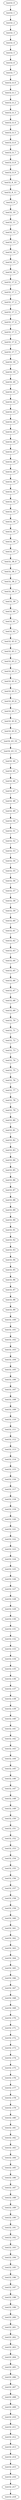 digraph G {
test32_0->test32_1;
test32_1->test32_2;
test32_2->test32_3;
test32_3->test32_4;
test32_4->test32_5;
test32_5->test32_6;
test32_6->test32_7;
test32_7->test32_8_0;
test32_8_0->test32_8_1;
test32_8_1->test32_8_2;
test32_8_2->test32_8_3;
test32_8_3->test32_8_4;
test32_8_4->test32_8_5;
test32_8_5->test32_8_6;
test32_8_6->test32_8_7;
test32_8_7->test32_8_8;
test32_8_8->test32_8_9;
test32_8_9->test32_8_10;
test32_8_10->test32_8_11;
test32_8_11->test32_9;
test32_9->test32_10;
test32_10->test32_11;
test32_11->test32_12;
test32_12->test32_13;
test32_13->test32_14;
test32_14->test32_15;
test32_15->test32_16;
test32_16->test32_17_0;
test32_17_0->test32_17_1;
test32_17_1->test32_17_2;
test32_17_2->test32_17_3;
test32_17_3->test32_17_4;
test32_17_4->test32_17_5;
test32_17_5->test32_17_6;
test32_17_6->test32_17_7;
test32_17_7->test32_18;
test32_18->test32_19;
test32_19->test32_20;
test32_20->test32_21;
test32_21->test32_22;
test32_22->test32_23;
test32_23->test32_24;
test32_24->test32_25;
test32_25->test32_26;
test32_26->test32_27;
test32_27->test32_28;
test32_28->test32_29;
test32_29->test32_30;
test32_30->test32_31;
test32_31->test32_32;
test32_32->test32_33;
test32_33->test32_34;
test32_34->test32_35;
test32_35->test32_36;
test32_36->test32_37;
test32_37->test32_38_0;
test32_38_0->test32_38_1;
test32_38_1->test32_38_2;
test32_38_2->test32_38_3;
test32_38_3->test32_39;
test32_39->test32_40;
test32_40->test32_41;
test32_41->test32_42;
test32_42->test32_43_0;
test32_43_0->test32_43_1;
test32_43_1->test32_43_2;
test32_43_2->test32_43_3;
test32_43_3->test32_43_4;
test32_43_4->test32_43_5;
test32_43_5->test32_43_6;
test32_43_6->test32_43_7;
test32_43_7->test32_43_8;
test32_43_8->test32_43_9;
test32_43_9->test32_43_10;
test32_43_10->test32_43_11;
test32_43_11->test32_44;
test32_44->test32_45;
test32_45->test32_46;
test32_46->test32_47;
test32_47->test32_48;
test32_48->test32_49;
test32_49->test32_50;
test32_50->test32_51;
test32_51->test32_52;
test32_52->test32_53;
test32_53->test32_54;
test32_54->test32_55;
test32_55->test32_56;
test32_56->test32_57;
test32_57->test32_58;
test32_58->test32_59;
test32_59->test32_60;
test32_60->test32_61;
test32_61->test32_62;
test32_62->test32_63;
test32_63->test32_64;
test32_64->test32_65;
test32_65->test32_66;
test32_66->test32_67;
test32_67->test32_68;
test32_68->test32_69;
test32_69->test32_70;
test32_70->test32_71;
test32_71->test32_72;
test32_72->test32_73;
test32_73->test32_74;
test32_74->test32_75;
test32_75->test32_76;
test32_76->test32_77;
test32_77->test32_78;
test32_78->test32_79;
test32_79->test32_80;
test32_80->test32_81;
test32_81->test32_82;
test32_82->test32_83;
test32_83->test32_84;
test32_84->test32_85;
test32_85->test32_86;
test32_86->test32_87;
test32_87->test32_88;
test32_88->test32_89;
test32_89->test32_90;
test32_90->test32_91;
test32_91->test32_92;
test32_92->test32_93;
test32_93->test32_94;
test32_94->test32_95;
test32_95->test32_96;
test32_96->test32_97;
test32_97->test32_98;
test32_98->test32_99;
test32_99->test32_100;
test32_100->test32_101;
test32_101->test32_102;
test32_102->test32_103;
test32_103->test32_104;
test32_104->test32_105;
test32_105->test32_106;
test32_106->test32_107;
test32_107->test32_108;
test32_108->test32_109;
test32_109->test32_110;
test32_110->test32_111;
test32_111->test32_112;
test32_112->test32_113;
test32_113->test32_114;
test32_114->test32_115;
test32_115->test32_116;
test32_116->test32_117;
test32_117->test32_118;
test32_118->test32_119;
test32_119->test32_120;
test32_120->test32_121;
test32_121->test32_122;
test32_122->test32_123;
test32_123->test32_124;
test32_124->test32_125;
test32_125->test32_126;
test32_126->test32_127;
test32_127->test32_128;
test32_128->test32_129;
test32_129->test32_130;
test32_130->test32_131;
test32_131->test32_132;
test32_132->test32_133;
test32_133->test32_134;
test32_134->test32_135;
test32_135->test32_136;
test32_136->test32_137;
test32_137->test32_138;
test32_138->test32_139;
test32_139->test32_140;
test32_140->test32_141;
test32_141->test32_142;
test32_142->test32_143;
test32_143->test32_144;
test32_144->test32_145;
test32_145->test32_146;
test32_146->test32_147;
test32_147->test32_148;
test32_148->test32_149;
test32_149->test32_150;
test32_150->test32_151;
test32_151->test32_152;
test32_152->test32_153;
test32_153->test32_154;
test32_154->test32_155;
test32_155->test32_156;
test32_156->test32_157;
test32_157->test32_158;
test32_158->test32_159;
test32_159->test32_160;
test32_160->test32_161;
test32_161->test32_162;
test32_162->test32_163;
test32_163->test32_164;
test32_164->test32_165;
test32_165->test32_166;
test32_166->test32_167;
test32_167->test32_168;
test32_168->test32_169;
test32_169->test32_170;
test32_170->test32_171;
test32_171->test32_172;
test32_172->test32_173;
test32_173->test32_174;
test32_174->test32_175;
test32_175->test32_176;
test32_176->test32_177;
test32_177->test32_178;
test32_178->test32_179;
test32_179->test32_180;
test32_180->test32_181;
test32_181->test32_182;
test32_182->test32_183;
test32_183->test32_184;
test32_184->test32_185;
test32_185->test32_186;
test32_186->test32_187;
test32_187->test32_188;
test32_188->test32_189;
test32_189->test32_190;
test32_190->test32_191;
test32_191->test32_192;
test32_192->test32_193;
test32_193->test32_194;
test32_194->test32_195;
test32_195->test32_196;
test32_196->test32_197;
test32_197->test32_198;
test32_198->test32_199;
test32_199->test32_200;
test32_200->test32_201;
test32_201->test32_202;
test32_202->test32_203;
test32_203->test32_204;
test32_204->test32_205;
test32_205->test32_206;
test32_206->test32_207;
test32_207->test32_208;
test32_208->test32_209;
test32_209->test32_210;
test32_210->test32_211;
test32_211->test32_212;
test32_212->test32_213;
test32_213->test32_214;
test32_214->test32_215;
test32_215->test32_216;
test32_216->test32_217;
test32_217->test32_218;

}
